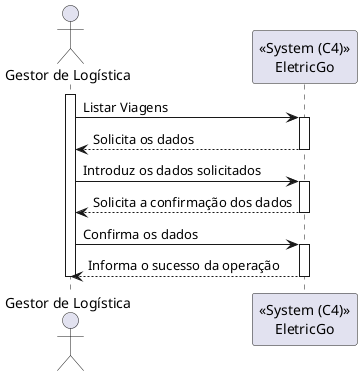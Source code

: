 @startuml

actor "Gestor de Logística" as gl

participant "<<System (C4)>>\nEletricGo" as c4

activate gl
gl -> c4: Listar Viagens
activate c4
c4 --> gl: Solicita os dados
deactivate c4
gl -> c4 : Introduz os dados solicitados
activate c4
c4 --> gl : Solicita a confirmação dos dados
deactivate c4
gl -> c4 : Confirma os dados
activate c4
c4 --> gl : Informa o sucesso da operação
deactivate c4
deactivate gl


@enduml